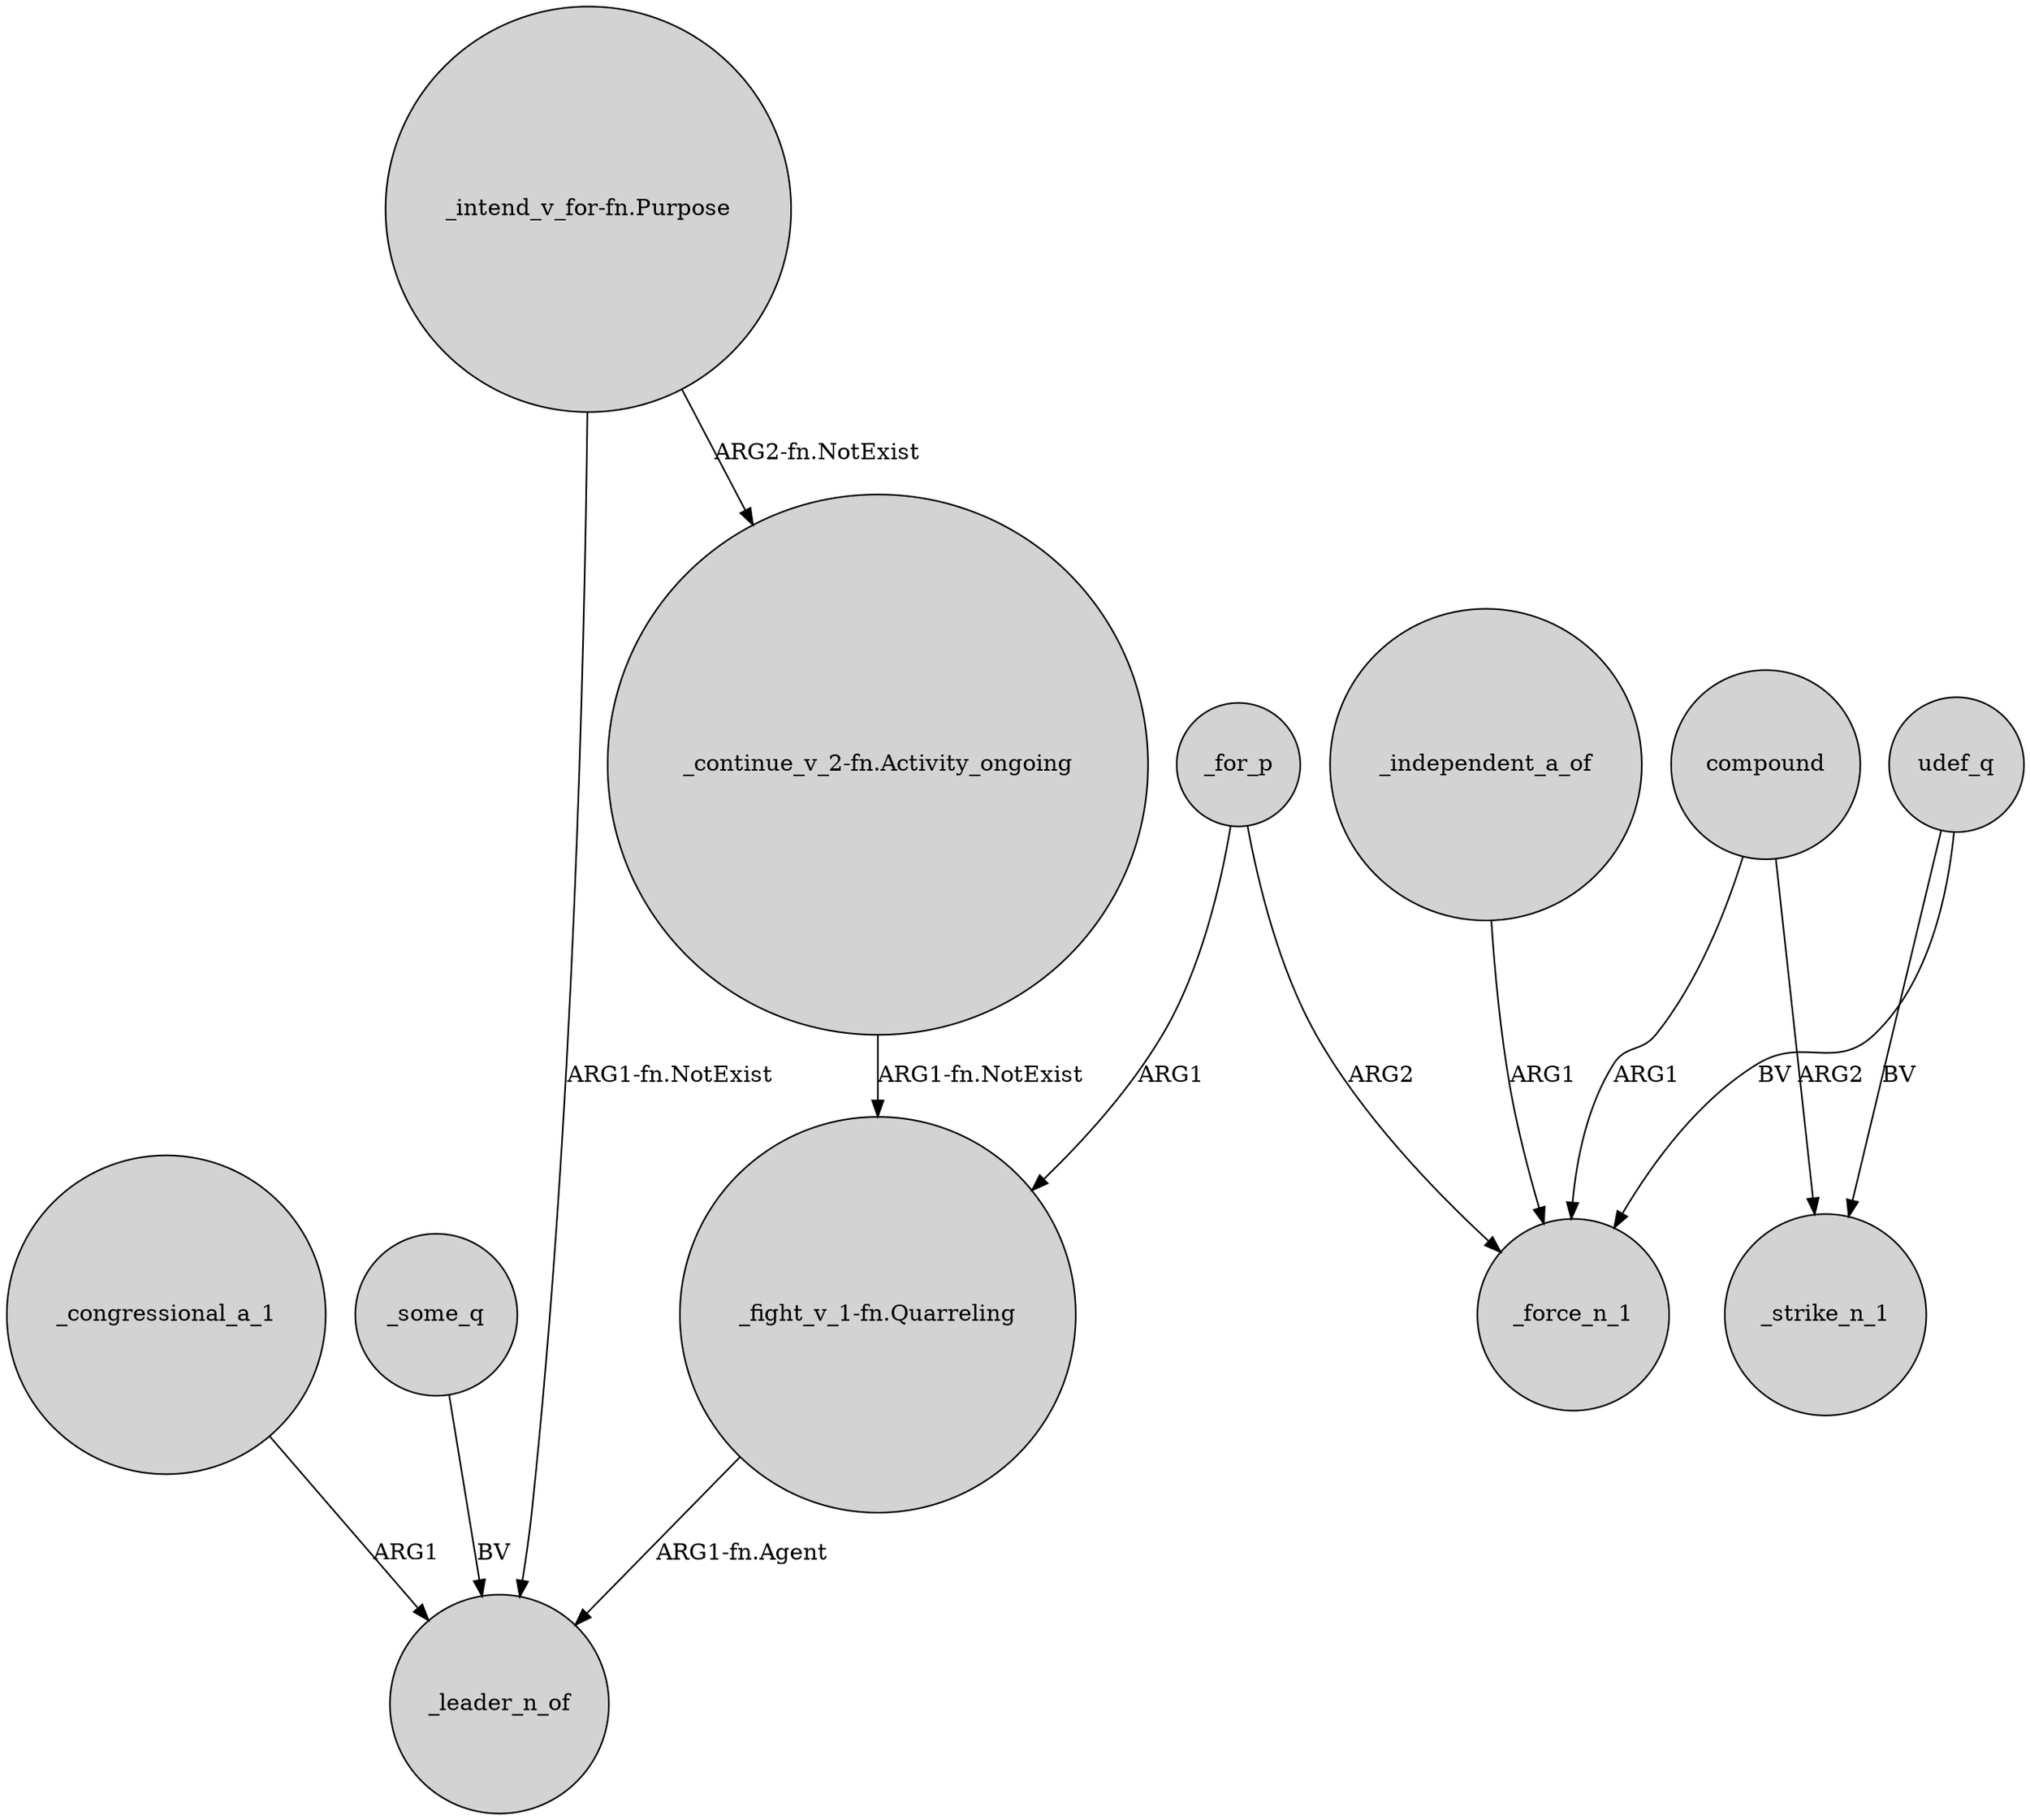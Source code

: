 digraph {
	node [shape=circle style=filled]
	_congressional_a_1 -> _leader_n_of [label=ARG1]
	udef_q -> _force_n_1 [label=BV]
	_some_q -> _leader_n_of [label=BV]
	_for_p -> _force_n_1 [label=ARG2]
	_for_p -> "_fight_v_1-fn.Quarreling" [label=ARG1]
	"_intend_v_for-fn.Purpose" -> "_continue_v_2-fn.Activity_ongoing" [label="ARG2-fn.NotExist"]
	_independent_a_of -> _force_n_1 [label=ARG1]
	udef_q -> _strike_n_1 [label=BV]
	compound -> _force_n_1 [label=ARG1]
	compound -> _strike_n_1 [label=ARG2]
	"_fight_v_1-fn.Quarreling" -> _leader_n_of [label="ARG1-fn.Agent"]
	"_intend_v_for-fn.Purpose" -> _leader_n_of [label="ARG1-fn.NotExist"]
	"_continue_v_2-fn.Activity_ongoing" -> "_fight_v_1-fn.Quarreling" [label="ARG1-fn.NotExist"]
}
